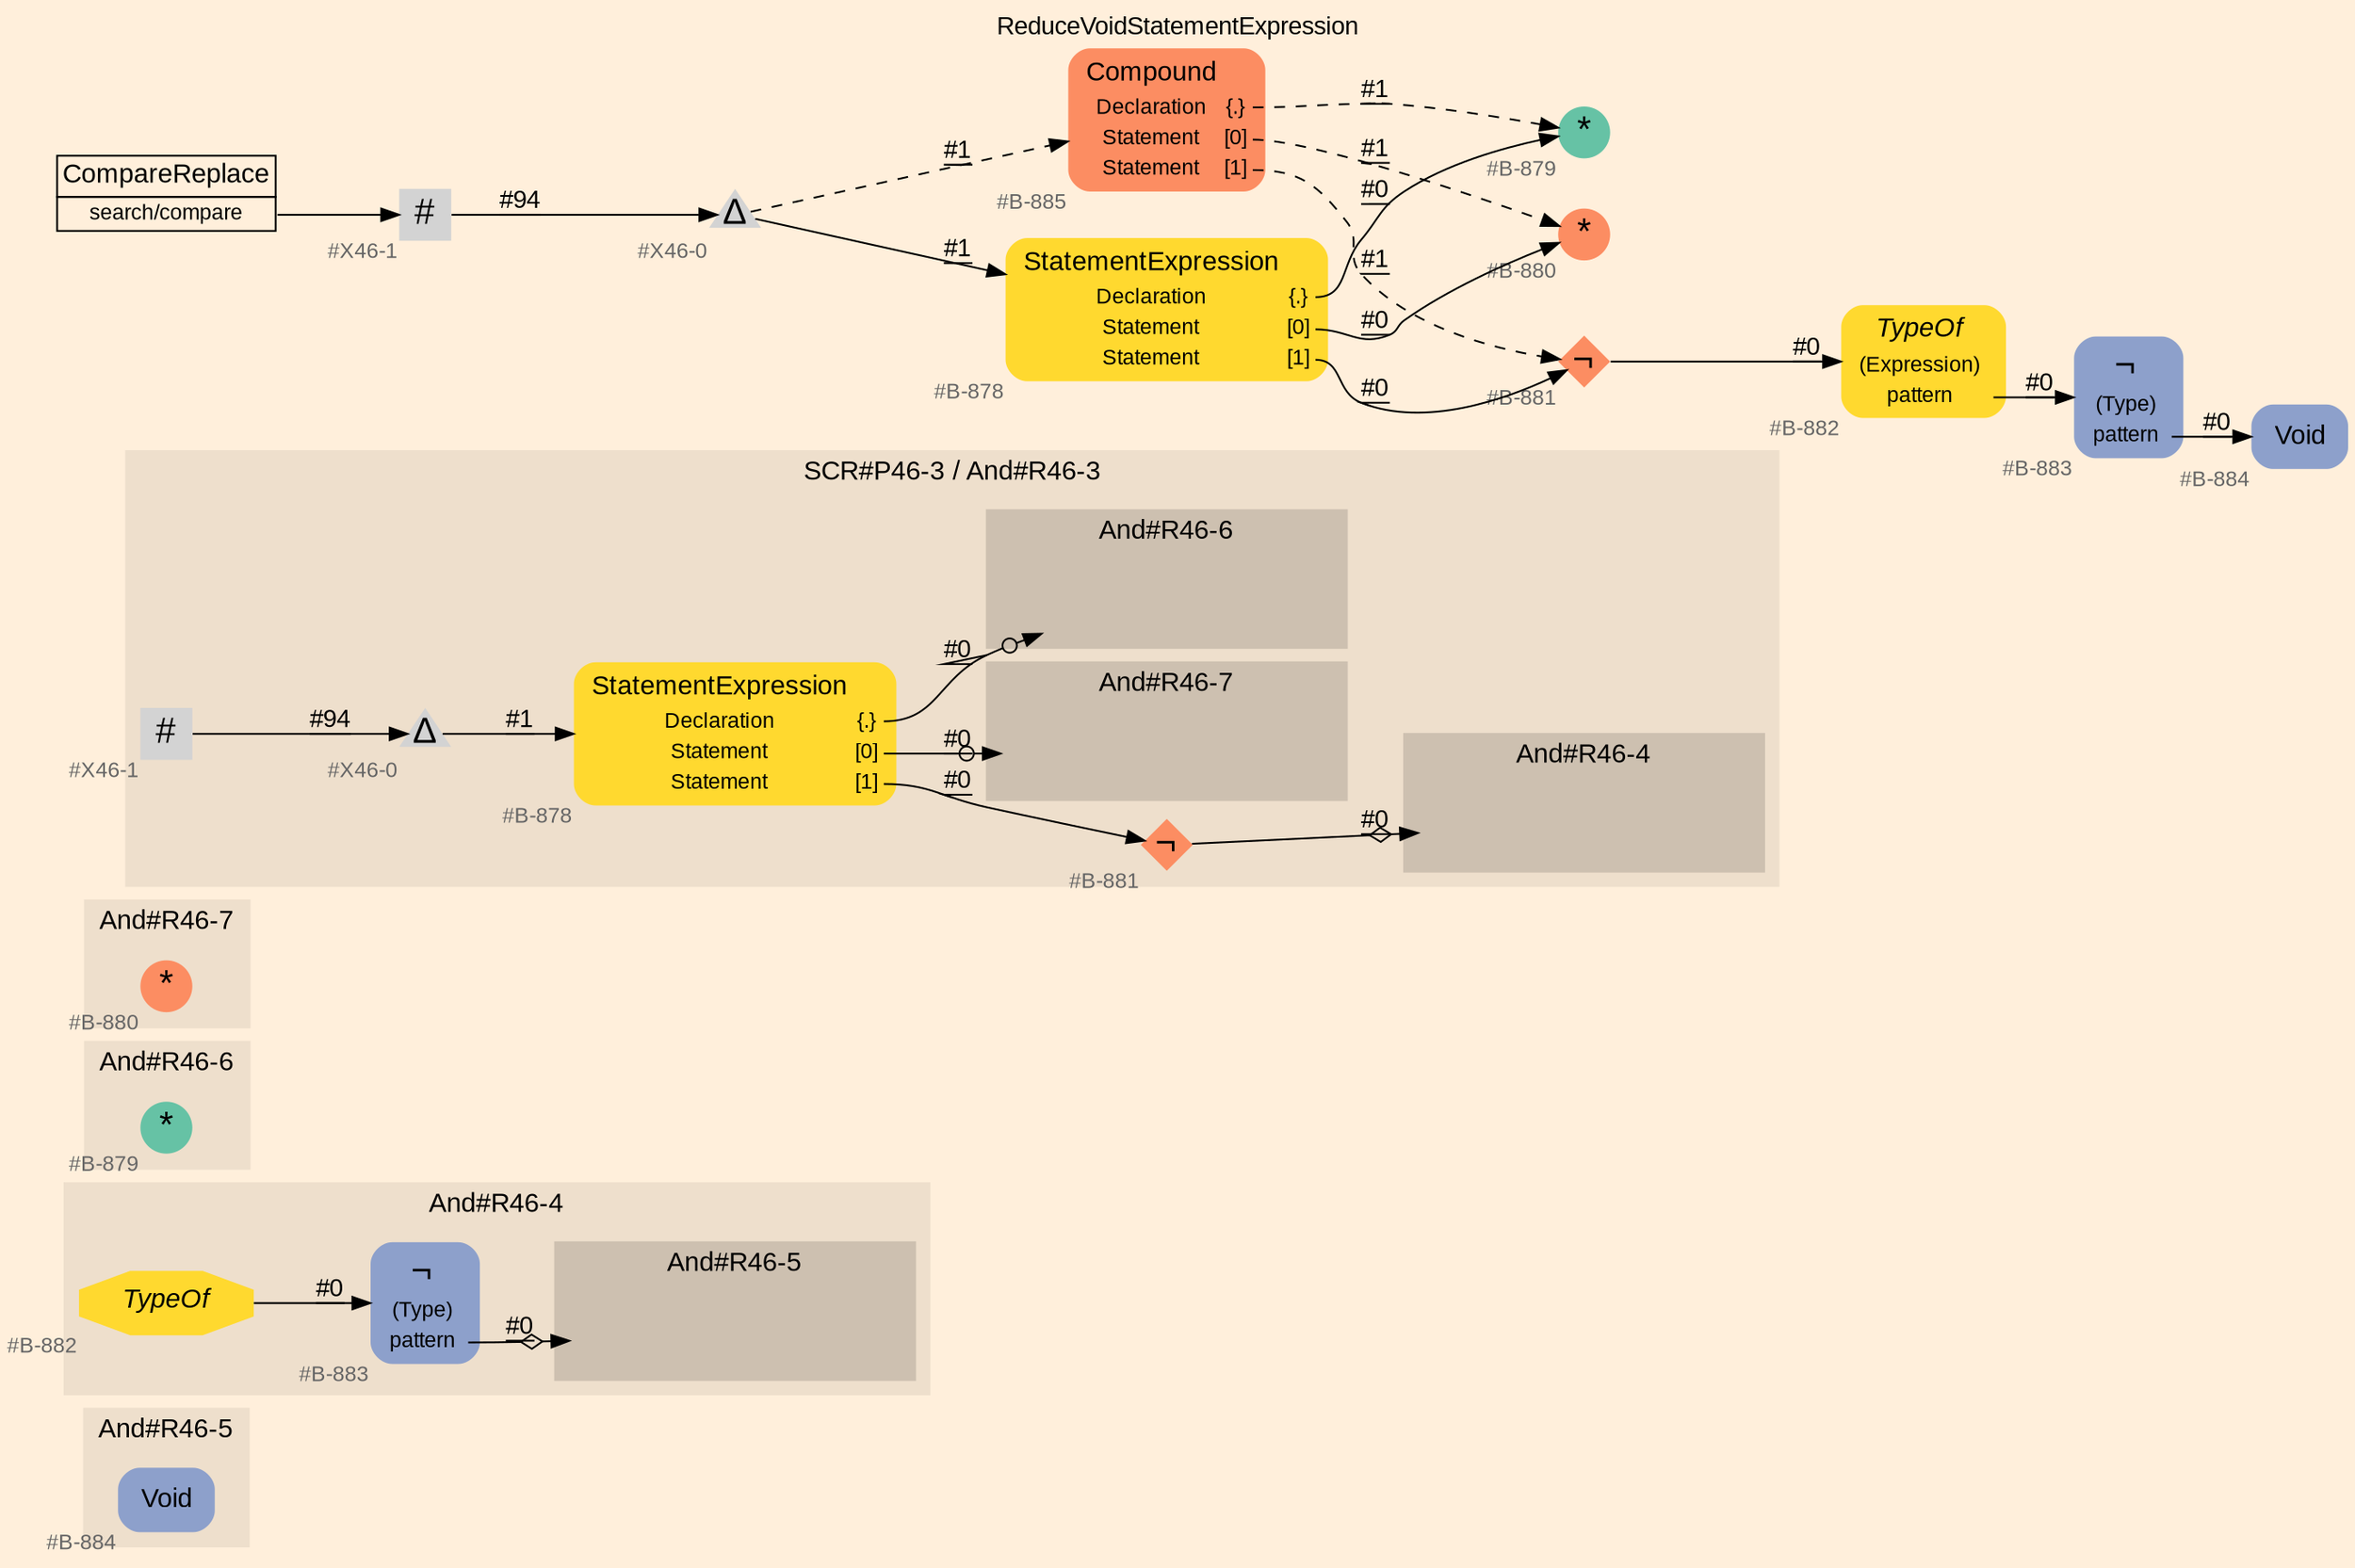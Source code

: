 digraph "ReduceVoidStatementExpression" {
label = "ReduceVoidStatementExpression"
labelloc = t
graph [
    rankdir = "LR"
    ranksep = 0.3
    bgcolor = antiquewhite1
    color = black
    fontcolor = black
    fontname = "Arial"
];
node [
    fontname = "Arial"
];
edge [
    fontname = "Arial"
];

// -------------------- figure And#R46-5 --------------------
// -------- region And#R46-5 ----------
subgraph "clusterAnd#R46-5" {
    label = "And#R46-5"
    style = "filled"
    color = antiquewhite2
    fontsize = "15"
    // -------- block And#R46-5/#B-884 ----------
    "And#R46-5/#B-884" [
        fillcolor = "/set28/3"
        xlabel = "#B-884"
        fontsize = "12"
        fontcolor = grey40
        shape = "plaintext"
        label = <<TABLE BORDER="0" CELLBORDER="0" CELLSPACING="0">
         <TR><TD><FONT COLOR="black" POINT-SIZE="15">Void</FONT></TD></TR>
        </TABLE>>
        style = "rounded,filled"
    ];
    
}


// -------------------- figure And#R46-4 --------------------
// -------- region And#R46-4 ----------
subgraph "clusterAnd#R46-4" {
    label = "And#R46-4"
    style = "filled"
    color = antiquewhite2
    fontsize = "15"
    // -------- block And#R46-4/#B-883 ----------
    "And#R46-4/#B-883" [
        fillcolor = "/set28/3"
        xlabel = "#B-883"
        fontsize = "12"
        fontcolor = grey40
        shape = "plaintext"
        label = <<TABLE BORDER="0" CELLBORDER="0" CELLSPACING="0">
         <TR><TD><FONT COLOR="black" POINT-SIZE="20">¬</FONT></TD></TR>
         <TR><TD><FONT COLOR="black" POINT-SIZE="12">(Type)</FONT></TD><TD PORT="port0"></TD></TR>
         <TR><TD><FONT COLOR="black" POINT-SIZE="12">pattern</FONT></TD><TD PORT="port1"></TD></TR>
        </TABLE>>
        style = "rounded,filled"
    ];
    
    // -------- block And#R46-4/#B-882 ----------
    "And#R46-4/#B-882" [
        fillcolor = "/set28/6"
        xlabel = "#B-882"
        fontsize = "12"
        fontcolor = grey40
        shape = "octagon"
        label = <<FONT COLOR="black" POINT-SIZE="15"><I>TypeOf</I></FONT>>
        style = "filled"
        penwidth = 0.0
    ];
    
    // -------- region And#R46-4/And#R46-5 ----------
    subgraph "clusterAnd#R46-4/And#R46-5" {
        label = "And#R46-5"
        style = "filled"
        color = antiquewhite3
        fontsize = "15"
        // -------- block And#R46-4/And#R46-5/#B-884 ----------
        "And#R46-4/And#R46-5/#B-884" [
            fillcolor = "/set28/3"
            xlabel = "#B-884"
            fontsize = "12"
            fontcolor = grey40
            shape = "none"
            style = "invisible"
        ];
        
    }
    
}

"And#R46-4/#B-883":port1 -> "And#R46-4/And#R46-5/#B-884" [
    arrowhead="normalnoneodiamond"
    label = "#0"
    decorate = true
    color = black
    fontcolor = black
];

"And#R46-4/#B-882" -> "And#R46-4/#B-883" [
    label = "#0"
    decorate = true
    color = black
    fontcolor = black
];


// -------------------- figure And#R46-6 --------------------
// -------- region And#R46-6 ----------
subgraph "clusterAnd#R46-6" {
    label = "And#R46-6"
    style = "filled"
    color = antiquewhite2
    fontsize = "15"
    // -------- block And#R46-6/#B-879 ----------
    "And#R46-6/#B-879" [
        fillcolor = "/set28/1"
        xlabel = "#B-879"
        fontsize = "12"
        fontcolor = grey40
        shape = "circle"
        label = <<FONT COLOR="black" POINT-SIZE="20">*</FONT>>
        style = "filled"
        penwidth = 0.0
        fixedsize = true
        width = 0.4
        height = 0.4
    ];
    
}


// -------------------- figure And#R46-7 --------------------
// -------- region And#R46-7 ----------
subgraph "clusterAnd#R46-7" {
    label = "And#R46-7"
    style = "filled"
    color = antiquewhite2
    fontsize = "15"
    // -------- block And#R46-7/#B-880 ----------
    "And#R46-7/#B-880" [
        fillcolor = "/set28/2"
        xlabel = "#B-880"
        fontsize = "12"
        fontcolor = grey40
        shape = "circle"
        label = <<FONT COLOR="black" POINT-SIZE="20">*</FONT>>
        style = "filled"
        penwidth = 0.0
        fixedsize = true
        width = 0.4
        height = 0.4
    ];
    
}


// -------------------- figure And#R46-3 --------------------
// -------- region And#R46-3 ----------
subgraph "clusterAnd#R46-3" {
    label = "SCR#P46-3 / And#R46-3"
    style = "filled"
    color = antiquewhite2
    fontsize = "15"
    // -------- block And#R46-3/#B-878 ----------
    "And#R46-3/#B-878" [
        fillcolor = "/set28/6"
        xlabel = "#B-878"
        fontsize = "12"
        fontcolor = grey40
        shape = "plaintext"
        label = <<TABLE BORDER="0" CELLBORDER="0" CELLSPACING="0">
         <TR><TD><FONT COLOR="black" POINT-SIZE="15">StatementExpression</FONT></TD></TR>
         <TR><TD><FONT COLOR="black" POINT-SIZE="12">Declaration</FONT></TD><TD PORT="port0"><FONT COLOR="black" POINT-SIZE="12">{.}</FONT></TD></TR>
         <TR><TD><FONT COLOR="black" POINT-SIZE="12">Statement</FONT></TD><TD PORT="port1"><FONT COLOR="black" POINT-SIZE="12">[0]</FONT></TD></TR>
         <TR><TD><FONT COLOR="black" POINT-SIZE="12">Statement</FONT></TD><TD PORT="port2"><FONT COLOR="black" POINT-SIZE="12">[1]</FONT></TD></TR>
        </TABLE>>
        style = "rounded,filled"
    ];
    
    // -------- block And#R46-3/#B-881 ----------
    "And#R46-3/#B-881" [
        fillcolor = "/set28/2"
        xlabel = "#B-881"
        fontsize = "12"
        fontcolor = grey40
        shape = "diamond"
        label = <<FONT COLOR="black" POINT-SIZE="20">¬</FONT>>
        style = "filled"
        penwidth = 0.0
        fixedsize = true
        width = 0.4
        height = 0.4
    ];
    
    // -------- block And#R46-3/#X46-1 ----------
    "And#R46-3/#X46-1" [
        xlabel = "#X46-1"
        fontsize = "12"
        fontcolor = grey40
        shape = "square"
        label = <<FONT COLOR="black" POINT-SIZE="20">#</FONT>>
        style = "filled"
        penwidth = 0.0
        fixedsize = true
        width = 0.4
        height = 0.4
    ];
    
    // -------- block And#R46-3/#X46-0 ----------
    "And#R46-3/#X46-0" [
        xlabel = "#X46-0"
        fontsize = "12"
        fontcolor = grey40
        shape = "triangle"
        label = <<FONT COLOR="black" POINT-SIZE="20">Δ</FONT>>
        style = "filled"
        penwidth = 0.0
        fixedsize = true
        width = 0.4
        height = 0.4
    ];
    
    // -------- region And#R46-3/And#R46-4 ----------
    subgraph "clusterAnd#R46-3/And#R46-4" {
        label = "And#R46-4"
        style = "filled"
        color = antiquewhite3
        fontsize = "15"
        // -------- block And#R46-3/And#R46-4/#B-882 ----------
        "And#R46-3/And#R46-4/#B-882" [
            fillcolor = "/set28/6"
            xlabel = "#B-882"
            fontsize = "12"
            fontcolor = grey40
            shape = "none"
            style = "invisible"
        ];
        
    }
    
    // -------- region And#R46-3/And#R46-6 ----------
    subgraph "clusterAnd#R46-3/And#R46-6" {
        label = "And#R46-6"
        style = "filled"
        color = antiquewhite3
        fontsize = "15"
        // -------- block And#R46-3/And#R46-6/#B-879 ----------
        "And#R46-3/And#R46-6/#B-879" [
            fillcolor = "/set28/1"
            xlabel = "#B-879"
            fontsize = "12"
            fontcolor = grey40
            shape = "none"
            style = "invisible"
        ];
        
    }
    
    // -------- region And#R46-3/And#R46-7 ----------
    subgraph "clusterAnd#R46-3/And#R46-7" {
        label = "And#R46-7"
        style = "filled"
        color = antiquewhite3
        fontsize = "15"
        // -------- block And#R46-3/And#R46-7/#B-880 ----------
        "And#R46-3/And#R46-7/#B-880" [
            fillcolor = "/set28/2"
            xlabel = "#B-880"
            fontsize = "12"
            fontcolor = grey40
            shape = "none"
            style = "invisible"
        ];
        
    }
    
}

"And#R46-3/#B-878":port0 -> "And#R46-3/And#R46-6/#B-879" [
    arrowhead="normalnoneodot"
    label = "#0"
    decorate = true
    color = black
    fontcolor = black
];

"And#R46-3/#B-878":port1 -> "And#R46-3/And#R46-7/#B-880" [
    arrowhead="normalnoneodot"
    label = "#0"
    decorate = true
    color = black
    fontcolor = black
];

"And#R46-3/#B-878":port2 -> "And#R46-3/#B-881" [
    label = "#0"
    decorate = true
    color = black
    fontcolor = black
];

"And#R46-3/#B-881" -> "And#R46-3/And#R46-4/#B-882" [
    arrowhead="normalnoneodiamond"
    label = "#0"
    decorate = true
    color = black
    fontcolor = black
];

"And#R46-3/#X46-1" -> "And#R46-3/#X46-0" [
    label = "#94"
    decorate = true
    color = black
    fontcolor = black
];

"And#R46-3/#X46-0" -> "And#R46-3/#B-878" [
    label = "#1"
    decorate = true
    color = black
    fontcolor = black
];


// -------------------- transformation figure --------------------
// -------- block CR#X46-2 ----------
"CR#X46-2" [
    fillcolor = antiquewhite1
    fontsize = "12"
    fontcolor = grey40
    shape = "plaintext"
    label = <<TABLE BORDER="0" CELLBORDER="1" CELLSPACING="0">
     <TR><TD><FONT COLOR="black" POINT-SIZE="15">CompareReplace</FONT></TD></TR>
     <TR><TD PORT="port0"><FONT COLOR="black" POINT-SIZE="12">search/compare</FONT></TD></TR>
    </TABLE>>
    style = "filled"
    color = black
];

// -------- block #X46-1 ----------
"#X46-1" [
    xlabel = "#X46-1"
    fontsize = "12"
    fontcolor = grey40
    shape = "square"
    label = <<FONT COLOR="black" POINT-SIZE="20">#</FONT>>
    style = "filled"
    penwidth = 0.0
    fixedsize = true
    width = 0.4
    height = 0.4
];

// -------- block #X46-0 ----------
"#X46-0" [
    xlabel = "#X46-0"
    fontsize = "12"
    fontcolor = grey40
    shape = "triangle"
    label = <<FONT COLOR="black" POINT-SIZE="20">Δ</FONT>>
    style = "filled"
    penwidth = 0.0
    fixedsize = true
    width = 0.4
    height = 0.4
];

// -------- block #B-878 ----------
"#B-878" [
    fillcolor = "/set28/6"
    xlabel = "#B-878"
    fontsize = "12"
    fontcolor = grey40
    shape = "plaintext"
    label = <<TABLE BORDER="0" CELLBORDER="0" CELLSPACING="0">
     <TR><TD><FONT COLOR="black" POINT-SIZE="15">StatementExpression</FONT></TD></TR>
     <TR><TD><FONT COLOR="black" POINT-SIZE="12">Declaration</FONT></TD><TD PORT="port0"><FONT COLOR="black" POINT-SIZE="12">{.}</FONT></TD></TR>
     <TR><TD><FONT COLOR="black" POINT-SIZE="12">Statement</FONT></TD><TD PORT="port1"><FONT COLOR="black" POINT-SIZE="12">[0]</FONT></TD></TR>
     <TR><TD><FONT COLOR="black" POINT-SIZE="12">Statement</FONT></TD><TD PORT="port2"><FONT COLOR="black" POINT-SIZE="12">[1]</FONT></TD></TR>
    </TABLE>>
    style = "rounded,filled"
];

// -------- block #B-879 ----------
"#B-879" [
    fillcolor = "/set28/1"
    xlabel = "#B-879"
    fontsize = "12"
    fontcolor = grey40
    shape = "circle"
    label = <<FONT COLOR="black" POINT-SIZE="20">*</FONT>>
    style = "filled"
    penwidth = 0.0
    fixedsize = true
    width = 0.4
    height = 0.4
];

// -------- block #B-880 ----------
"#B-880" [
    fillcolor = "/set28/2"
    xlabel = "#B-880"
    fontsize = "12"
    fontcolor = grey40
    shape = "circle"
    label = <<FONT COLOR="black" POINT-SIZE="20">*</FONT>>
    style = "filled"
    penwidth = 0.0
    fixedsize = true
    width = 0.4
    height = 0.4
];

// -------- block #B-881 ----------
"#B-881" [
    fillcolor = "/set28/2"
    xlabel = "#B-881"
    fontsize = "12"
    fontcolor = grey40
    shape = "diamond"
    label = <<FONT COLOR="black" POINT-SIZE="20">¬</FONT>>
    style = "filled"
    penwidth = 0.0
    fixedsize = true
    width = 0.4
    height = 0.4
];

// -------- block #B-882 ----------
"#B-882" [
    fillcolor = "/set28/6"
    xlabel = "#B-882"
    fontsize = "12"
    fontcolor = grey40
    shape = "plaintext"
    label = <<TABLE BORDER="0" CELLBORDER="0" CELLSPACING="0">
     <TR><TD><FONT COLOR="black" POINT-SIZE="15"><I>TypeOf</I></FONT></TD></TR>
     <TR><TD><FONT COLOR="black" POINT-SIZE="12">(Expression)</FONT></TD><TD PORT="port0"></TD></TR>
     <TR><TD><FONT COLOR="black" POINT-SIZE="12">pattern</FONT></TD><TD PORT="port1"></TD></TR>
    </TABLE>>
    style = "rounded,filled"
];

// -------- block #B-883 ----------
"#B-883" [
    fillcolor = "/set28/3"
    xlabel = "#B-883"
    fontsize = "12"
    fontcolor = grey40
    shape = "plaintext"
    label = <<TABLE BORDER="0" CELLBORDER="0" CELLSPACING="0">
     <TR><TD><FONT COLOR="black" POINT-SIZE="20">¬</FONT></TD></TR>
     <TR><TD><FONT COLOR="black" POINT-SIZE="12">(Type)</FONT></TD><TD PORT="port0"></TD></TR>
     <TR><TD><FONT COLOR="black" POINT-SIZE="12">pattern</FONT></TD><TD PORT="port1"></TD></TR>
    </TABLE>>
    style = "rounded,filled"
];

// -------- block #B-884 ----------
"#B-884" [
    fillcolor = "/set28/3"
    xlabel = "#B-884"
    fontsize = "12"
    fontcolor = grey40
    shape = "plaintext"
    label = <<TABLE BORDER="0" CELLBORDER="0" CELLSPACING="0">
     <TR><TD><FONT COLOR="black" POINT-SIZE="15">Void</FONT></TD></TR>
    </TABLE>>
    style = "rounded,filled"
];

// -------- block #B-885 ----------
"#B-885" [
    fillcolor = "/set28/2"
    xlabel = "#B-885"
    fontsize = "12"
    fontcolor = grey40
    shape = "plaintext"
    label = <<TABLE BORDER="0" CELLBORDER="0" CELLSPACING="0">
     <TR><TD><FONT COLOR="black" POINT-SIZE="15">Compound</FONT></TD></TR>
     <TR><TD><FONT COLOR="black" POINT-SIZE="12">Declaration</FONT></TD><TD PORT="port0"><FONT COLOR="black" POINT-SIZE="12">{.}</FONT></TD></TR>
     <TR><TD><FONT COLOR="black" POINT-SIZE="12">Statement</FONT></TD><TD PORT="port1"><FONT COLOR="black" POINT-SIZE="12">[0]</FONT></TD></TR>
     <TR><TD><FONT COLOR="black" POINT-SIZE="12">Statement</FONT></TD><TD PORT="port2"><FONT COLOR="black" POINT-SIZE="12">[1]</FONT></TD></TR>
    </TABLE>>
    style = "rounded,filled"
];

"CR#X46-2":port0 -> "#X46-1" [
    label = ""
    decorate = true
    color = black
    fontcolor = black
];

"#X46-1" -> "#X46-0" [
    label = "#94"
    decorate = true
    color = black
    fontcolor = black
];

"#X46-0" -> "#B-878" [
    label = "#1"
    decorate = true
    color = black
    fontcolor = black
];

"#X46-0" -> "#B-885" [
    style="dashed"
    label = "#1"
    decorate = true
    color = black
    fontcolor = black
];

"#B-878":port0 -> "#B-879" [
    label = "#0"
    decorate = true
    color = black
    fontcolor = black
];

"#B-878":port1 -> "#B-880" [
    label = "#0"
    decorate = true
    color = black
    fontcolor = black
];

"#B-878":port2 -> "#B-881" [
    label = "#0"
    decorate = true
    color = black
    fontcolor = black
];

"#B-881" -> "#B-882" [
    label = "#0"
    decorate = true
    color = black
    fontcolor = black
];

"#B-882":port1 -> "#B-883" [
    label = "#0"
    decorate = true
    color = black
    fontcolor = black
];

"#B-883":port1 -> "#B-884" [
    label = "#0"
    decorate = true
    color = black
    fontcolor = black
];

"#B-885":port0 -> "#B-879" [
    style="dashed"
    label = "#1"
    decorate = true
    color = black
    fontcolor = black
];

"#B-885":port1 -> "#B-880" [
    style="dashed"
    label = "#1"
    decorate = true
    color = black
    fontcolor = black
];

"#B-885":port2 -> "#B-881" [
    style="dashed"
    label = "#1"
    decorate = true
    color = black
    fontcolor = black
];


}

